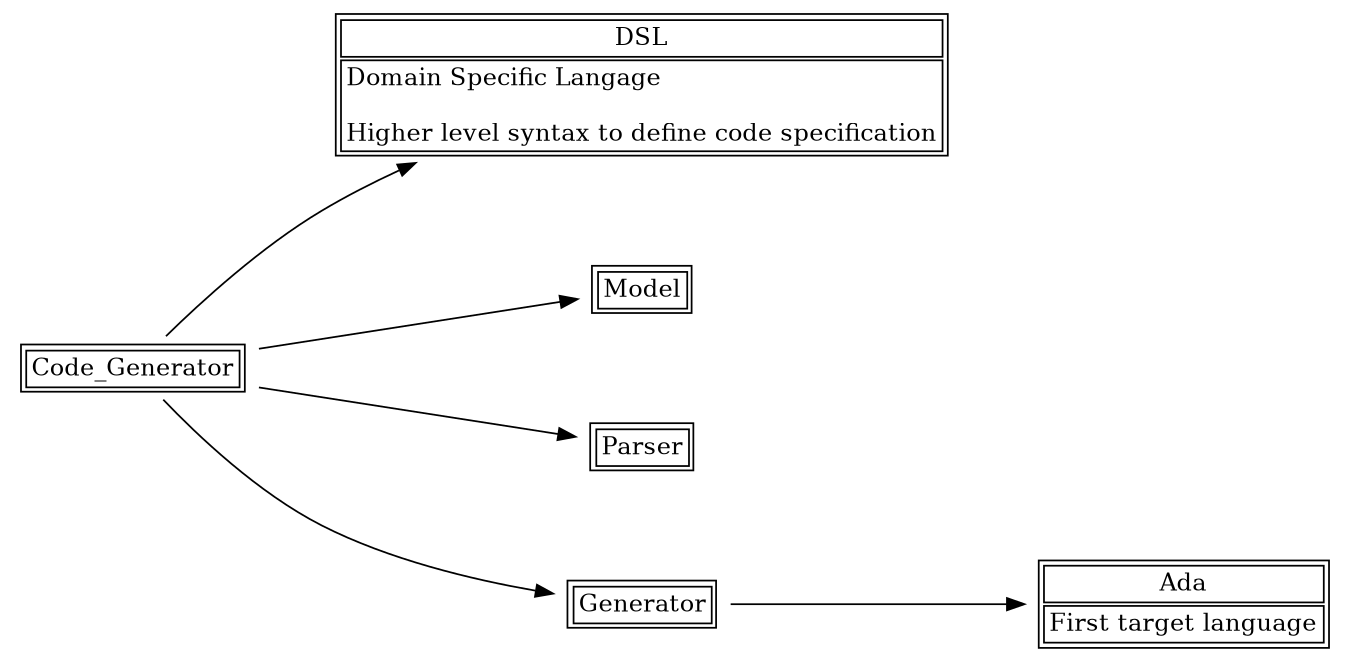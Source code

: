digraph structs {
        // DEFAULT OPTIONS
        graph [autosize="false", size="9,12", resolution="100", nodesep="0.75", overlap="false", spline="true", rankdir="LR"];
        node [shape="plaintext"];
        // NODES
        "[<Code_Generator>];" [label=<<table><tr><td>Code_Generator</td></tr></table>>];
        "[<DSLDomain Specific Langage<br></br><br></br>Higher level syntax to define code specification>];" [label=<<table><tr><td>DSL</td></tr><tr><td BALIGN="LEFT" ALIGN="LEFT">Domain Specific Langage<br></br><br></br>Higher level syntax to define code specification</td></tr></table>>];
        "[<Model>];" [label=<<table><tr><td>Model</td></tr></table>>];
        "[<Parser>];" [label=<<table><tr><td>Parser</td></tr></table>>];
        "[<Generator>];" [label=<<table><tr><td>Generator</td></tr></table>>];
        "[<AdaFirst target language>];" [label=<<table><tr><td>Ada</td></tr><tr><td BALIGN="LEFT" ALIGN="LEFT">First target language</td></tr></table>>];
        // EDGES
        "[<Code_Generator>];" -> "[<DSLDomain Specific Langage<br></br><br></br>Higher level syntax to define code specification>];";
        "[<Code_Generator>];" -> "[<Model>];";
        "[<Code_Generator>];" -> "[<Parser>];";
        "[<Code_Generator>];" -> "[<Generator>];";
        "[<Generator>];" -> "[<AdaFirst target language>];";}